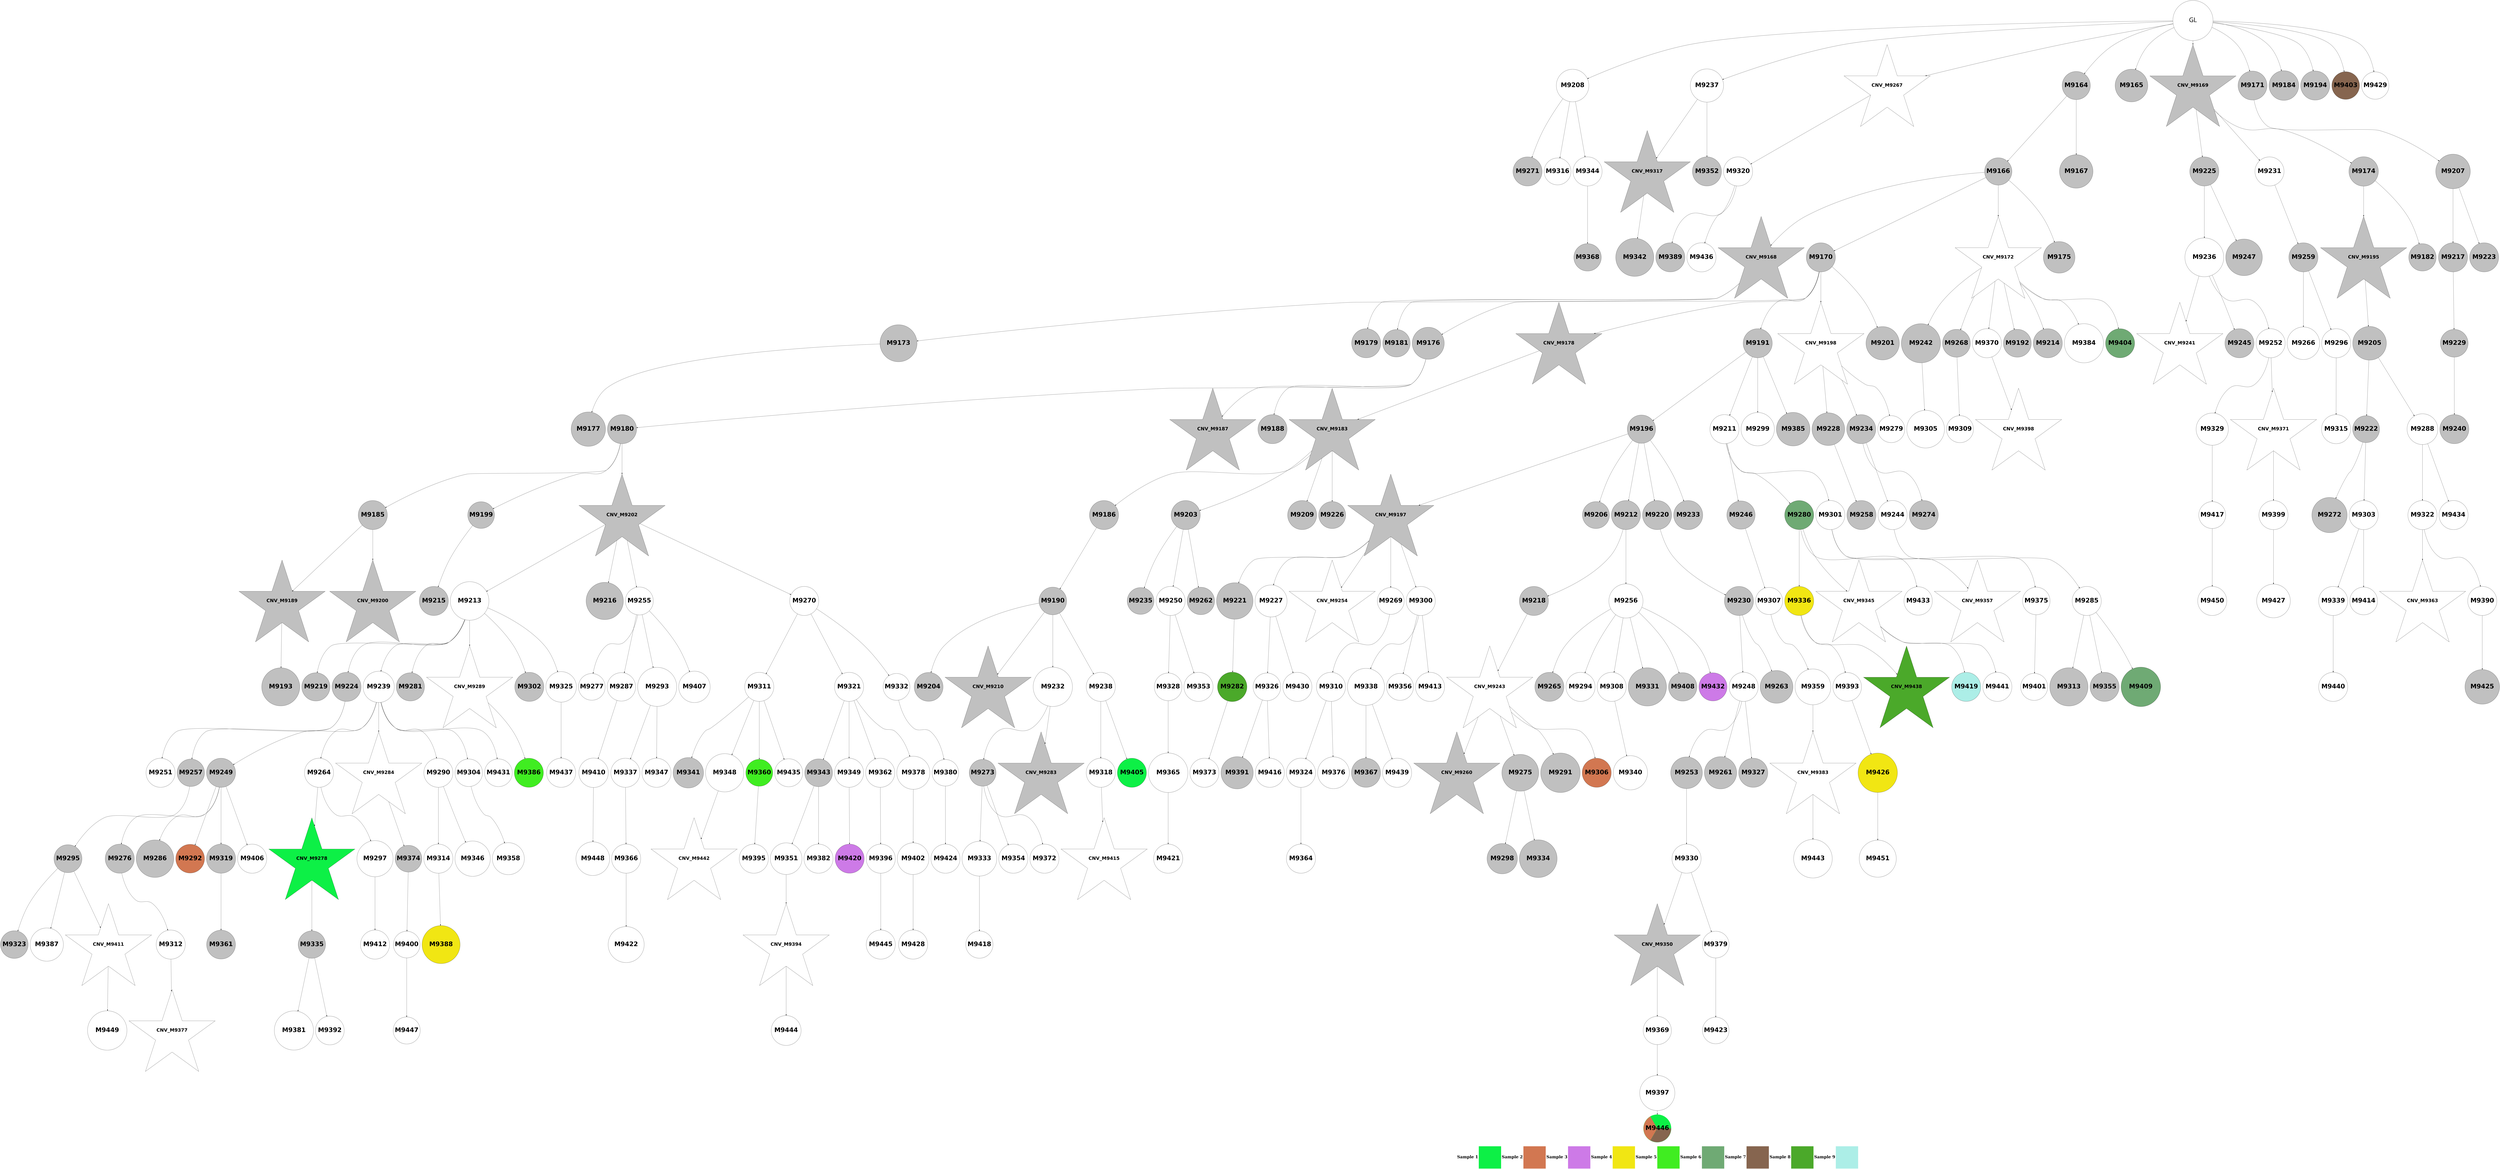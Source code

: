 digraph G { 
rankdir=TB;
9217 -> 9221;
9217 -> 9228;
9217 -> 9229;
9219 -> 9224;
9221 -> 9226;
9221 -> 9240;
9221 -> 9243;
9224 -> 9227;
9224 -> 9244;
9224 -> 9250;
9224 -> 9267;
9226 -> 9230;
9226 -> 9241;
9227 -> 9231;
9230 -> 9234;
9231 -> 9245;
9231 -> 9251;
9231 -> 9273;
9231 -> 9279;
9232 -> 9237;
9232 -> 9252;
9232 -> 9340;
9232 -> 9426;
9236 -> 9246;
9237 -> 9238;
9237 -> 9247;
9237 -> 9253;
9237 -> 9261;
9237 -> 9274;
9238 -> 9262;
9238 -> 9268;
9238 -> 9295;
9238 -> 9310;
9238 -> 9341;
9239 -> 9269;
9239 -> 9275;
9239 -> 9320;
9240 -> 9256;
9243 -> 9254;
9243 -> 9257;
9243 -> 9296;
9243 -> 9311;
9244 -> 9276;
9244 -> 9291;
9244 -> 9303;
9246 -> 9263;
9246 -> 9329;
9248 -> 9258;
9248 -> 9264;
9249 -> 9312;
9249 -> 9357;
9249 -> 9385;
9252 -> 9287;
9252 -> 9321;
9252 -> 9342;
9253 -> 9259;
9253 -> 9297;
9254 -> 9260;
9254 -> 9265;
9254 -> 9280;
9254 -> 9322;
9254 -> 9330;
9254 -> 9343;
9254 -> 9366;
9258 -> 9270;
9259 -> 9284;
9261 -> 9271;
9262 -> 9323;
9263 -> 9313;
9263 -> 9344;
9265 -> 9292;
9265 -> 9298;
9266 -> 9277;
9266 -> 9288;
9268 -> 9367;
9268 -> 9471;
9269 -> 9299;
9270 -> 9281;
9271 -> 9289;
9271 -> 9304;
9272 -> 9300;
9273 -> 9314;
9273 -> 9324;
9275 -> 9285;
9275 -> 9315;
9277 -> 9282;
9277 -> 9286;
9277 -> 9293;
9278 -> 9358;
9278 -> 9393;
9279 -> 9359;
9279 -> 9446;
9280 -> 9290;
9280 -> 9305;
9280 -> 9325;
9280 -> 9331;
9280 -> 9345;
9280 -> 9472;
9283 -> 9346;
9284 -> 9301;
9284 -> 9316;
9284 -> 9332;
9284 -> 9347;
9285 -> 9326;
9287 -> 9348;
9289 -> 9294;
9289 -> 9302;
9289 -> 9368;
9290 -> 9317;
9290 -> 9327;
9290 -> 9333;
9290 -> 9360;
9290 -> 9447;
9291 -> 9369;
9291 -> 9394;
9293 -> 9370;
9293 -> 9412;
9294 -> 9371;
9296 -> 9318;
9296 -> 9328;
9296 -> 9334;
9296 -> 9448;
9297 -> 9306;
9297 -> 9335;
9297 -> 9349;
9297 -> 9372;
9297 -> 9449;
9297 -> 9473;
9298 -> 9336;
9300 -> 9307;
9300 -> 9337;
9305 -> 9319;
9305 -> 9338;
9308 -> 9361;
9309 -> 9350;
9310 -> 9351;
9311 -> 9352;
9311 -> 9362;
9311 -> 9373;
9314 -> 9374;
9314 -> 9395;
9314 -> 9413;
9316 -> 9339;
9316 -> 9375;
9317 -> 9353;
9319 -> 9376;
9321 -> 9377;
9321 -> 9386;
9321 -> 9474;
9323 -> 9414;
9325 -> 9415;
9326 -> 9354;
9326 -> 9396;
9326 -> 9450;
9328 -> 9451;
9329 -> 9363;
9329 -> 9475;
9330 -> 9427;
9331 -> 9355;
9331 -> 9387;
9334 -> 9378;
9334 -> 9388;
9336 -> 9364;
9336 -> 9428;
9336 -> 9452;
9337 -> 9356;
9338 -> 9453;
9341 -> 9379;
9341 -> 9397;
9341 -> 9454;
9342 -> 9398;
9342 -> 9416;
9344 -> 9380;
9344 -> 9455;
9345 -> 9399;
9348 -> 9400;
9349 -> 9381;
9351 -> 9365;
9351 -> 9417;
9352 -> 9382;
9352 -> 9389;
9352 -> 9401;
9352 -> 9476;
9353 -> 9418;
9355 -> 9429;
9358 -> 9383;
9359 -> 9456;
9360 -> 9402;
9361 -> 9430;
9361 -> 9477;
9362 -> 9384;
9362 -> 9390;
9362 -> 9403;
9362 -> 9419;
9363 -> 9404;
9363 -> 9431;
9365 -> 9405;
9366 -> 9478;
9367 -> 9432;
9367 -> 9457;
9369 -> 9406;
9370 -> 9458;
9371 -> 9391;
9371 -> 9420;
9373 -> 9421;
9374 -> 9459;
9376 -> 9422;
9376 -> 9433;
9377 -> 9434;
9377 -> 9479;
9378 -> 9407;
9379 -> 9408;
9379 -> 9480;
9380 -> 9481;
9384 -> 9392;
9384 -> 9423;
9385 -> 9409;
9386 -> 9460;
9386 -> 9482;
9389 -> 9483;
9390 -> 9461;
9391 -> 9410;
9392 -> 9435;
9400 -> 9424;
9401 -> 9436;
9403 -> 9437;
9406 -> 9462;
9407 -> 9463;
9410 -> 9438;
9411 -> 9439;
9412 -> 9440;
9415 -> 9441;
9416 -> 9442;
9419 -> 9443;
9420 -> 9464;
9421 -> 9465;
9424 -> 9484;
9431 -> 9466;
9434 -> 9467;
9435 -> 9485;
9437 -> 9486;
9438 -> 9487;
9440 -> 9468;
9441 -> 9488;
9443 -> 9469;
9451 -> 9489;
9452 -> 9490;
9458 -> 9491;
9204 -> 9205;
9204 -> 9206;
9204 -> 9210;
9204 -> 9212;
9204 -> 9225;
9204 -> 9235;
9204 -> 9249;
9204 -> 9278;
9204 -> 9308;
9204 -> 9444;
9204 -> 9470;
9205 -> 9207;
9205 -> 9208;
9207 -> 9209;
9207 -> 9211;
9207 -> 9213;
9207 -> 9216;
9209 -> 9214;
9209 -> 9220;
9209 -> 9222;
9210 -> 9215;
9210 -> 9266;
9210 -> 9272;
9211 -> 9217;
9211 -> 9219;
9211 -> 9232;
9211 -> 9239;
9211 -> 9242;
9467 -> 9492;
9212 -> 9248;
9213 -> 9233;
9213 -> 9255;
9213 -> 9283;
9213 -> 9309;
9213 -> 9411;
9213 -> 9425;
9213 -> 9445;
9214 -> 9218;
9215 -> 9223;
9215 -> 9236;
9460 [shape=circle style=filled fillcolor="#aceee7" fontname="helvetica-bold" fontsize=56 label="M9419" width=1.65 height=2 ];
9490 [shape=circle style=filled fillcolor=white fontname="helvetica-bold" fontsize=56 label="M9449" width=4.9 height=2 ];
9247 [shape=circle style=filled fillcolor=grey fontname="helvetica-bold" fontsize=56 label="M9206" width=2.92 height=2 ];
9430 [shape=circle style=filled fillcolor=grey fontname="helvetica-bold" fontsize=56 label="M9389" width=1.47 height=2 ];
9338 [shape=circle style=filled fillcolor=white fontname="helvetica-bold" fontsize=56 label="M9297" width=4.5 height=2 ];
9361 [shape=circle style=filled fillcolor=white fontname="helvetica-bold" fontsize=56 label="M9320" width=0.46 height=2 ];
9300 [shape=circle style=filled fillcolor=grey fontname="helvetica-bold" fontsize=56 label="M9259" width=0.6 height=2 ];
9420 [shape=circle style=filled fillcolor=white fontname="helvetica-bold" fontsize=56 label="M9379" width=3.14 height=2 ];
9406 [shape=circle style=filled fillcolor=white fontname="helvetica-bold" fontsize=56 label="M9365" width=4.92 height=2 ];
9269 [shape=circle style=filled fillcolor=grey fontname="helvetica-bold" fontsize=56 label="M9228" width=4.07 height=2 ];
9366 [shape=circle style=filled fillcolor=white fontname="helvetica-bold" fontsize=56 label="M9325" width=3.81 height=2 ];
9416 [shape=circle style=filled fillcolor=white fontname="helvetica-bold" fontsize=56 label="M9375" width=2.54 height=2 ];
9259 [shape=circle style=filled fillcolor=grey fontname="helvetica-bold" fontsize=56 label="M9218" width=0.85 height=2 ];
9443 [shape=circle style=filled fillcolor=white fontname="helvetica-bold" fontsize=56 label="M9402" width=3.95 height=2 ];
9418 [shape=star style=filled fillcolor=white fontname="helvetica-bold" fontsize=42 label="CNV_M9377"];
9367 [shape=circle style=filled fillcolor=white fontname="helvetica-bold" fontsize=56 label="M9326" width=2.45 height=2 ];
9401 [shape=circle style=filled fillcolor="#40ed21" fontname="helvetica-bold" fontsize=56 label="M9360" width=2.93 height=2 ];
9442 [shape=circle style=filled fillcolor=white fontname="helvetica-bold" fontsize=56 label="M9401" width=2.84 height=2 ];
9476 [shape=circle style=filled fillcolor=white fontname="helvetica-bold" fontsize=56 label="M9435" width=2.32 height=2 ];
9445 [shape=circle style=filled fillcolor="#6faa74" fontname="helvetica-bold" fontsize=56 label="M9404" width=1.12 height=2 ];
9323 [shape=circle style=filled fillcolor="#4ba92a" fontname="helvetica-bold" fontsize=56 label="M9282" width=3.66 height=2 ];
9483 [shape=star style=filled fillcolor=white fontname="helvetica-bold" fontsize=42 label="CNV_M9442"];
9412 [shape=star style=filled fillcolor=white fontname="helvetica-bold" fontsize=42 label="CNV_M9371"];
9307 [shape=circle style=filled fillcolor=white fontname="helvetica-bold" fontsize=56 label="M9266" width=4.06 height=2 ];
9236 [shape=star style=filled fillcolor=grey fontname="helvetica-bold" fontsize=42 label="CNV_M9195"];
9387 [shape=circle style=filled fillcolor=white fontname="helvetica-bold" fontsize=56 label="M9346" width=4.4 height=2 ];
9363 [shape=circle style=filled fillcolor=white fontname="helvetica-bold" fontsize=56 label="M9322" width=1.56 height=2 ];
9274 [shape=circle style=filled fillcolor=grey fontname="helvetica-bold" fontsize=56 label="M9233" width=0.15 height=2 ];
9351 [shape=circle style=filled fillcolor=white fontname="helvetica-bold" fontsize=56 label="M9310" width=0.82 height=2 ];
9373 [shape=circle style=filled fillcolor=white fontname="helvetica-bold" fontsize=56 label="M9332" width=3.08 height=2 ];
9417 [shape=circle style=filled fillcolor=white fontname="helvetica-bold" fontsize=56 label="M9376" width=3.96 height=2 ];
9348 [shape=circle style=filled fillcolor=white fontname="helvetica-bold" fontsize=56 label="M9307" width=2.81 height=2 ];
9209 [shape=star style=filled fillcolor=grey fontname="helvetica-bold" fontsize=42 label="CNV_M9168"];
9254 [shape=circle style=filled fillcolor=white fontname="helvetica-bold" fontsize=56 label="M9213" width=4.8 height=2 ];
9347 [shape=circle style=filled fillcolor="#d27751" fontname="helvetica-bold" fontsize=56 label="M9306" width=1 height=2 ];
9368 [shape=circle style=filled fillcolor=grey fontname="helvetica-bold" fontsize=56 label="M9327" width=0.02 height=2 ];
9441 [shape=circle style=filled fillcolor=white fontname="helvetica-bold" fontsize=56 label="M9400" width=3.32 height=2 ];
9315 [shape=circle style=filled fillcolor=grey fontname="helvetica-bold" fontsize=56 label="M9274" width=0.39 height=2 ];
9322 [shape=circle style=filled fillcolor=grey fontname="helvetica-bold" fontsize=56 label="M9281" width=2.25 height=2 ];
9219 [shape=star style=filled fillcolor=grey fontname="helvetica-bold" fontsize=42 label="CNV_M9178"];
9454 [shape=circle style=filled fillcolor=white fontname="helvetica-bold" fontsize=56 label="M9413" width=1.2 height=2 ];
9261 [shape=circle style=filled fillcolor=grey fontname="helvetica-bold" fontsize=56 label="M9220" width=0.63 height=2 ];
9234 [shape=circle style=filled fillcolor=grey fontname="helvetica-bold" fontsize=56 label="M9193" width=4.74 height=2 ];
9370 [shape=circle style=filled fillcolor=white fontname="helvetica-bold" fontsize=56 label="M9329" width=4.02 height=2 ];
9424 [shape=star style=filled fillcolor=white fontname="helvetica-bold" fontsize=42 label="CNV_M9383"];
9214 [shape=circle style=filled fillcolor=grey fontname="helvetica-bold" fontsize=56 label="M9173" width=4.61 height=2 ];
9349 [shape=circle style=filled fillcolor=white fontname="helvetica-bold" fontsize=56 label="M9308" width=0.82 height=2 ];
9438 [shape=circle style=filled fillcolor=white fontname="helvetica-bold" fontsize=56 label="M9397" width=4.37 height=2 ];
9290 [shape=circle style=filled fillcolor=grey fontname="helvetica-bold" fontsize=56 label="M9249" width=0.67 height=2 ];
9257 [shape=circle style=filled fillcolor=grey fontname="helvetica-bold" fontsize=56 label="M9216" width=4.64 height=2 ];
9305 [shape=circle style=filled fillcolor=white fontname="helvetica-bold" fontsize=56 label="M9264" width=0.39 height=2 ];
9232 [shape=circle style=filled fillcolor=grey fontname="helvetica-bold" fontsize=56 label="M9191" width=0.19 height=2 ];
9409 [shape=circle style=filled fillcolor=grey fontname="helvetica-bold" fontsize=56 label="M9368" width=2.55 height=2 ];
9230 [shape=star style=filled fillcolor=grey fontname="helvetica-bold" fontsize=42 label="CNV_M9189"];
9462 [shape=circle style=filled fillcolor=white fontname="helvetica-bold" fontsize=56 label="M9421" width=0.09 height=2 ];
9281 [shape=circle style=filled fillcolor=grey fontname="helvetica-bold" fontsize=56 label="M9240" width=1.29 height=2 ];
9268 [shape=circle style=filled fillcolor=white fontname="helvetica-bold" fontsize=56 label="M9227" width=3.99 height=2 ];
9316 [shape=circle style=filled fillcolor=grey fontname="helvetica-bold" fontsize=56 label="M9275" width=4.58 height=2 ];
9332 [shape=circle style=filled fillcolor=grey fontname="helvetica-bold" fontsize=56 label="M9291" width=4.91 height=2 ];
9327 [shape=circle style=filled fillcolor=grey fontname="helvetica-bold" fontsize=56 label="M9286" width=4.66 height=2 ];
9400 [shape=circle style=filled fillcolor=white fontname="helvetica-bold" fontsize=56 label="M9359" width=4.46 height=2 ];
9385 [shape=circle style=filled fillcolor=white fontname="helvetica-bold" fontsize=56 label="M9344" width=0.24 height=2 ];
9381 [shape=circle style=filled fillcolor=white fontname="helvetica-bold" fontsize=56 label="M9340" width=4.26 height=2 ];
9216 [shape=circle style=filled fillcolor=grey fontname="helvetica-bold" fontsize=56 label="M9175" width=3.93 height=2 ];
9264 [shape=circle style=filled fillcolor=grey fontname="helvetica-bold" fontsize=56 label="M9223" width=1.62 height=2 ];
9228 [shape=star style=filled fillcolor=grey fontname="helvetica-bold" fontsize=42 label="CNV_M9187"];
9210 [shape=star style=filled fillcolor=grey fontname="helvetica-bold" fontsize=42 label="CNV_M9169"];
9260 [shape=circle style=filled fillcolor=grey fontname="helvetica-bold" fontsize=56 label="M9219" width=3.52 height=2 ];
9399 [shape=circle style=filled fillcolor=white fontname="helvetica-bold" fontsize=56 label="M9358" width=3.99 height=2 ];
9297 [shape=circle style=filled fillcolor=white fontname="helvetica-bold" fontsize=56 label="M9256" width=4.25 height=2 ];
9212 [shape=circle style=filled fillcolor=grey fontname="helvetica-bold" fontsize=56 label="M9171" width=2.03 height=2 ];
9467 [shape=circle style=filled fillcolor="#f1e613" fontname="helvetica-bold" fontsize=56 label="M9426" width=4.9 height=2 ];
9249 [shape=circle style=filled fillcolor=white fontname="helvetica-bold" fontsize=56 label="M9208" width=4.05 height=2 ];
9289 [shape=circle style=filled fillcolor=white fontname="helvetica-bold" fontsize=56 label="M9248" width=1.36 height=2 ];
9450 [shape=circle style=filled fillcolor="#6faa74" fontname="helvetica-bold" fontsize=56 label="M9409" width=4.92 height=2 ];
9464 [shape=circle style=filled fillcolor=white fontname="helvetica-bold" fontsize=56 label="M9423" width=3.28 height=2 ];
9362 [shape=circle style=filled fillcolor=white fontname="helvetica-bold" fontsize=56 label="M9321" width=0.32 height=2 ];
9329 [shape=circle style=filled fillcolor=white fontname="helvetica-bold" fontsize=56 label="M9288" width=3.83 height=2 ];
9298 [shape=circle style=filled fillcolor=grey fontname="helvetica-bold" fontsize=56 label="M9257" width=2.6 height=2 ];
9243 [shape=star style=filled fillcolor=grey fontname="helvetica-bold" fontsize=42 label="CNV_M9202"];
9461 [shape=circle style=filled fillcolor="#cd7ae7" fontname="helvetica-bold" fontsize=56 label="M9420" width=0.93 height=2 ];
9431 [shape=circle style=filled fillcolor=white fontname="helvetica-bold" fontsize=56 label="M9390" width=1.12 height=2 ];
9393 [shape=circle style=filled fillcolor=grey fontname="helvetica-bold" fontsize=56 label="M9352" width=1.2 height=2 ];
9317 [shape=circle style=filled fillcolor=grey fontname="helvetica-bold" fontsize=56 label="M9276" width=1.29 height=2 ];
9222 [shape=circle style=filled fillcolor=grey fontname="helvetica-bold" fontsize=56 label="M9181" width=3.41 height=2 ];
9352 [shape=circle style=filled fillcolor=white fontname="helvetica-bold" fontsize=56 label="M9311" width=0.95 height=2 ];
9364 [shape=circle style=filled fillcolor=grey fontname="helvetica-bold" fontsize=56 label="M9323" width=2.44 height=2 ];
9414 [shape=circle style=filled fillcolor=white fontname="helvetica-bold" fontsize=56 label="M9373" width=1.48 height=2 ];
9353 [shape=circle style=filled fillcolor=white fontname="helvetica-bold" fontsize=56 label="M9312" width=2 height=2 ];
9487 [shape=circle style=wedged color="#0df046:#d27751:#86654f" fontname="helvetica-bold" fontsize=56 label="M9446" width=2.46 height=2 ];
9374 [shape=circle style=filled fillcolor=white fontname="helvetica-bold" fontsize=56 label="M9333" width=4.34 height=2 ];
9288 [shape=circle style=filled fillcolor=grey fontname="helvetica-bold" fontsize=56 label="M9247" width=4.56 height=2 ];
9246 [shape=circle style=filled fillcolor=grey fontname="helvetica-bold" fontsize=56 label="M9205" width=4.2 height=2 ];
9434 [shape=circle style=filled fillcolor=white fontname="helvetica-bold" fontsize=56 label="M9393" width=2.13 height=2 ];
9334 [shape=circle style=filled fillcolor=white fontname="helvetica-bold" fontsize=56 label="M9293" width=4.86 height=2 ];
9492 [shape=circle style=filled fillcolor=white fontname="helvetica-bold" fontsize=56 label="M9451" width=4.61 height=2 ];
9452 [shape=star style=filled fillcolor=white fontname="helvetica-bold" fontsize=42 label="CNV_M9411"];
9394 [shape=circle style=filled fillcolor=white fontname="helvetica-bold" fontsize=56 label="M9353" width=1 height=2 ];
9468 [shape=circle style=filled fillcolor=white fontname="helvetica-bold" fontsize=56 label="M9427" width=4.19 height=2 ];
9465 [shape=circle style=filled fillcolor=white fontname="helvetica-bold" fontsize=56 label="M9424" width=0.59 height=2 ];
9480 [shape=circle style=filled fillcolor=white fontname="helvetica-bold" fontsize=56 label="M9439" width=1.95 height=2 ];
9324 [shape=star style=filled fillcolor=grey fontname="helvetica-bold" fontsize=42 label="CNV_M9283"];
9466 [shape=circle style=filled fillcolor=grey fontname="helvetica-bold" fontsize=56 label="M9425" width=4.3 height=2 ];
9482 [shape=circle style=filled fillcolor=white fontname="helvetica-bold" fontsize=56 label="M9441" width=0.66 height=2 ];
9421 [shape=circle style=filled fillcolor=white fontname="helvetica-bold" fontsize=56 label="M9380" width=3.3 height=2 ];
9309 [shape=circle style=filled fillcolor=grey fontname="helvetica-bold" fontsize=56 label="M9268" width=2.38 height=2 ];
9239 [shape=star style=filled fillcolor=white fontname="helvetica-bold" fontsize=42 label="CNV_M9198"];
9377 [shape=circle style=filled fillcolor="#f1e613" fontname="helvetica-bold" fontsize=56 label="M9336" width=1.88 height=2 ];
9286 [shape=circle style=filled fillcolor=grey fontname="helvetica-bold" fontsize=56 label="M9245" width=1.96 height=2 ];
9325 [shape=star style=filled fillcolor=white fontname="helvetica-bold" fontsize=42 label="CNV_M9284"];
9388 [shape=circle style=filled fillcolor=white fontname="helvetica-bold" fontsize=56 label="M9347" width=2 height=2 ];
9423 [shape=circle style=filled fillcolor=white fontname="helvetica-bold" fontsize=56 label="M9382" width=0.99 height=2 ];
9320 [shape=circle style=filled fillcolor=white fontname="helvetica-bold" fontsize=56 label="M9279" width=2.96 height=2 ];
9328 [shape=circle style=filled fillcolor=white fontname="helvetica-bold" fontsize=56 label="M9287" width=3.54 height=2 ];
9395 [shape=circle style=filled fillcolor=white fontname="helvetica-bold" fontsize=56 label="M9354" width=0.6 height=2 ];
9474 [shape=circle style=filled fillcolor=white fontname="helvetica-bold" fontsize=56 label="M9433" width=2.2 height=2 ];
9481 [shape=circle style=filled fillcolor=white fontname="helvetica-bold" fontsize=56 label="M9440" width=0.85 height=2 ];
9227 [shape=circle style=filled fillcolor=grey fontname="helvetica-bold" fontsize=56 label="M9186" width=2.02 height=2 ];
9244 [shape=circle style=filled fillcolor=grey fontname="helvetica-bold" fontsize=56 label="M9203" width=1 height=2 ];
9204 [label="GL" fontname="arial-bold" fontsize=56 width=5 height=5];
9310 [shape=circle style=filled fillcolor=white fontname="helvetica-bold" fontsize=56 label="M9269" width=3.01 height=2 ];
9357 [shape=circle style=filled fillcolor=white fontname="helvetica-bold" fontsize=56 label="M9316" width=2.95 height=2 ];
9386 [shape=star style=filled fillcolor=white fontname="helvetica-bold" fontsize=42 label="CNV_M9345"];
9472 [shape=circle style=filled fillcolor=white fontname="helvetica-bold" fontsize=56 label="M9431" width=2.46 height=2 ];
9303 [shape=circle style=filled fillcolor=grey fontname="helvetica-bold" fontsize=56 label="M9262" width=2.63 height=2 ];
9262 [shape=circle style=filled fillcolor=grey fontname="helvetica-bold" fontsize=56 label="M9221" width=4.54 height=2 ];
9221 [shape=circle style=filled fillcolor=grey fontname="helvetica-bold" fontsize=56 label="M9180" width=1.29 height=2 ];
9375 [shape=circle style=filled fillcolor=grey fontname="helvetica-bold" fontsize=56 label="M9334" width=4.7 height=2 ];
9439 [shape=star style=filled fillcolor=white fontname="helvetica-bold" fontsize=42 label="CNV_M9398"];
9475 [shape=circle style=filled fillcolor=white fontname="helvetica-bold" fontsize=56 label="M9434" width=1.81 height=2 ];
9267 [shape=circle style=filled fillcolor=grey fontname="helvetica-bold" fontsize=56 label="M9226" width=2.9 height=2 ];
9449 [shape=circle style=filled fillcolor=grey fontname="helvetica-bold" fontsize=56 label="M9408" width=2.2 height=2 ];
9360 [shape=circle style=filled fillcolor=grey fontname="helvetica-bold" fontsize=56 label="M9319" width=3.62 height=2 ];
9458 [shape=circle style=filled fillcolor=white fontname="helvetica-bold" fontsize=56 label="M9417" width=2.99 height=2 ];
9451 [shape=circle style=filled fillcolor=white fontname="helvetica-bold" fontsize=56 label="M9410" width=3.66 height=2 ];
9392 [shape=circle style=filled fillcolor=white fontname="helvetica-bold" fontsize=56 label="M9351" width=3.95 height=2 ];
9258 [shape=circle style=filled fillcolor=grey fontname="helvetica-bold" fontsize=56 label="M9217" width=1.5 height=2 ];
9240 [shape=circle style=filled fillcolor=grey fontname="helvetica-bold" fontsize=56 label="M9199" width=3.21 height=2 ];
9313 [shape=circle style=filled fillcolor=grey fontname="helvetica-bold" fontsize=56 label="M9272" width=4.39 height=2 ];
9477 [shape=circle style=filled fillcolor=white fontname="helvetica-bold" fontsize=56 label="M9436" width=0.28 height=2 ];
9215 [shape=circle style=filled fillcolor=grey fontname="helvetica-bold" fontsize=56 label="M9174" width=3.67 height=2 ];
9371 [shape=circle style=filled fillcolor=white fontname="helvetica-bold" fontsize=56 label="M9330" width=0.93 height=2 ];
9397 [shape=circle style=filled fillcolor=white fontname="helvetica-bold" fontsize=56 label="M9356" width=2.96 height=2 ];
9302 [shape=circle style=filled fillcolor=grey fontname="helvetica-bold" fontsize=56 label="M9261" width=4.02 height=2 ];
9235 [shape=circle style=filled fillcolor=grey fontname="helvetica-bold" fontsize=56 label="M9194" width=0.32 height=2 ];
9340 [shape=circle style=filled fillcolor=white fontname="helvetica-bold" fontsize=56 label="M9299" width=4.15 height=2 ];
9408 [shape=circle style=filled fillcolor=grey fontname="helvetica-bold" fontsize=56 label="M9367" width=0.45 height=2 ];
9335 [shape=circle style=filled fillcolor=white fontname="helvetica-bold" fontsize=56 label="M9294" width=1.56 height=2 ];
9331 [shape=circle style=filled fillcolor=white fontname="helvetica-bold" fontsize=56 label="M9290" width=0.97 height=2 ];
9356 [shape=circle style=filled fillcolor=white fontname="helvetica-bold" fontsize=56 label="M9315" width=1.2 height=2 ];
9266 [shape=circle style=filled fillcolor=grey fontname="helvetica-bold" fontsize=56 label="M9225" width=0.64 height=2 ];
9473 [shape=circle style=filled fillcolor="#cd7ae7" fontname="helvetica-bold" fontsize=56 label="M9432" width=2.28 height=2 ];
9425 [shape=circle style=filled fillcolor=white fontname="helvetica-bold" fontsize=56 label="M9384" width=4.88 height=2 ];
9346 [shape=circle style=filled fillcolor=white fontname="helvetica-bold" fontsize=56 label="M9305" width=4.7 height=2 ];
9217 [shape=circle style=filled fillcolor=grey fontname="helvetica-bold" fontsize=56 label="M9176" width=3.99 height=2 ];
9485 [shape=circle style=filled fillcolor=white fontname="helvetica-bold" fontsize=56 label="M9444" width=3.72 height=2 ];
9341 [shape=circle style=filled fillcolor=white fontname="helvetica-bold" fontsize=56 label="M9300" width=1.59 height=2 ];
9273 [shape=circle style=filled fillcolor=white fontname="helvetica-bold" fontsize=56 label="M9232" width=4.89 height=2 ];
9432 [shape=circle style=filled fillcolor=grey fontname="helvetica-bold" fontsize=56 label="M9391" width=4.02 height=2 ];
9457 [shape=circle style=filled fillcolor=white fontname="helvetica-bold" fontsize=56 label="M9416" width=1.62 height=2 ];
9369 [shape=circle style=filled fillcolor=white fontname="helvetica-bold" fontsize=56 label="M9328" width=3.45 height=2 ];
9380 [shape=circle style=filled fillcolor=white fontname="helvetica-bold" fontsize=56 label="M9339" width=0.23 height=2 ];
9275 [shape=circle style=filled fillcolor=grey fontname="helvetica-bold" fontsize=56 label="M9234" width=1.96 height=2 ];
9440 [shape=circle style=filled fillcolor=white fontname="helvetica-bold" fontsize=56 label="M9399" width=0.27 height=2 ];
9398 [shape=star style=filled fillcolor=white fontname="helvetica-bold" fontsize=42 label="CNV_M9357"];
9277 [shape=circle style=filled fillcolor=white fontname="helvetica-bold" fontsize=56 label="M9236" width=4.83 height=2 ];
9241 [shape=star style=filled fillcolor=grey fontname="helvetica-bold" fontsize=42 label="CNV_M9200"];
9389 [shape=circle style=filled fillcolor=white fontname="helvetica-bold" fontsize=56 label="M9348" width=4.77 height=2 ];
9413 [shape=circle style=filled fillcolor=white fontname="helvetica-bold" fontsize=56 label="M9372" width=1.17 height=2 ];
9280 [shape=circle style=filled fillcolor=white fontname="helvetica-bold" fontsize=56 label="M9239" width=3.89 height=2 ];
9291 [shape=circle style=filled fillcolor=white fontname="helvetica-bold" fontsize=56 label="M9250" width=0.74 height=2 ];
9378 [shape=circle style=filled fillcolor=white fontname="helvetica-bold" fontsize=56 label="M9337" width=0 height=2 ];
9326 [shape=circle style=filled fillcolor=white fontname="helvetica-bold" fontsize=56 label="M9285" width=1.21 height=2 ];
9237 [shape=circle style=filled fillcolor=grey fontname="helvetica-bold" fontsize=56 label="M9196" width=2.24 height=2 ];
9306 [shape=circle style=filled fillcolor=grey fontname="helvetica-bold" fontsize=56 label="M9265" width=1.78 height=2 ];
9213 [shape=star style=filled fillcolor=white fontname="helvetica-bold" fontsize=42 label="CNV_M9172"];
9365 [shape=circle style=filled fillcolor=white fontname="helvetica-bold" fontsize=56 label="M9324" width=3.64 height=2 ];
9411 [shape=circle style=filled fillcolor=white fontname="helvetica-bold" fontsize=56 label="M9370" width=1.15 height=2 ];
9330 [shape=star style=filled fillcolor=white fontname="helvetica-bold" fontsize=42 label="CNV_M9289"];
9250 [shape=circle style=filled fillcolor=grey fontname="helvetica-bold" fontsize=56 label="M9209" width=1.69 height=2 ];
9407 [shape=circle style=filled fillcolor=white fontname="helvetica-bold" fontsize=56 label="M9366" width=1.9 height=2 ];
9429 [shape=circle style=filled fillcolor="#f1e613" fontname="helvetica-bold" fontsize=56 label="M9388" width=4.74 height=2 ];
9404 [shape=star style=filled fillcolor=white fontname="helvetica-bold" fontsize=42 label="CNV_M9363"];
9224 [shape=star style=filled fillcolor=grey fontname="helvetica-bold" fontsize=42 label="CNV_M9183"];
9396 [shape=circle style=filled fillcolor=grey fontname="helvetica-bold" fontsize=56 label="M9355" width=0.97 height=2 ];
9208 [shape=circle style=filled fillcolor=grey fontname="helvetica-bold" fontsize=56 label="M9167" width=4.17 height=2 ];
9292 [shape=circle style=filled fillcolor=white fontname="helvetica-bold" fontsize=56 label="M9251" width=1.34 height=2 ];
9256 [shape=circle style=filled fillcolor=grey fontname="helvetica-bold" fontsize=56 label="M9215" width=0.35 height=2 ];
9446 [shape=circle style=filled fillcolor="#0df046" fontname="helvetica-bold" fontsize=56 label="M9405" width=0.74 height=2 ];
9333 [shape=circle style=filled fillcolor="#d27751" fontname="helvetica-bold" fontsize=56 label="M9292" width=2.1 height=2 ];
9233 [shape=circle style=filled fillcolor=grey fontname="helvetica-bold" fontsize=56 label="M9192" width=2.38 height=2 ];
9293 [shape=circle style=filled fillcolor=white fontname="helvetica-bold" fontsize=56 label="M9252" width=0.31 height=2 ];
9272 [shape=circle style=filled fillcolor=white fontname="helvetica-bold" fontsize=56 label="M9231" width=0.93 height=2 ];
9263 [shape=circle style=filled fillcolor=grey fontname="helvetica-bold" fontsize=56 label="M9222" width=2.95 height=2 ];
9339 [shape=circle style=filled fillcolor=grey fontname="helvetica-bold" fontsize=56 label="M9298" width=3.78 height=2 ];
9342 [shape=circle style=filled fillcolor=white fontname="helvetica-bold" fontsize=56 label="M9301" width=0.11 height=2 ];
9231 [shape=circle style=filled fillcolor=grey fontname="helvetica-bold" fontsize=56 label="M9190" width=2.45 height=2 ];
9453 [shape=circle style=filled fillcolor=white fontname="helvetica-bold" fontsize=56 label="M9412" width=1 height=2 ];
9402 [shape=circle style=filled fillcolor=grey fontname="helvetica-bold" fontsize=56 label="M9361" width=2.05 height=2 ];
9403 [shape=circle style=filled fillcolor=white fontname="helvetica-bold" fontsize=56 label="M9362" width=1.47 height=2 ];
9283 [shape=circle style=filled fillcolor=grey fontname="helvetica-bold" fontsize=56 label="M9242" width=4.87 height=2 ];
9220 [shape=circle style=filled fillcolor=grey fontname="helvetica-bold" fontsize=56 label="M9179" width=1.71 height=2 ];
9251 [shape=star style=filled fillcolor=grey fontname="helvetica-bold" fontsize=42 label="CNV_M9210"];
9479 [shape=star style=filled fillcolor="#4ba92a" fontname="helvetica-bold" fontsize=42 label="CNV_M9438"];
9486 [shape=circle style=filled fillcolor=white fontname="helvetica-bold" fontsize=56 label="M9445" width=0.05 height=2 ];
9270 [shape=circle style=filled fillcolor=grey fontname="helvetica-bold" fontsize=56 label="M9229" width=2.46 height=2 ];
9218 [shape=circle style=filled fillcolor=grey fontname="helvetica-bold" fontsize=56 label="M9177" width=4.28 height=2 ];
9345 [shape=circle style=filled fillcolor=white fontname="helvetica-bold" fontsize=56 label="M9304" width=2.53 height=2 ];
9448 [shape=circle style=filled fillcolor=white fontname="helvetica-bold" fontsize=56 label="M9407" width=3.91 height=2 ];
9354 [shape=circle style=filled fillcolor=grey fontname="helvetica-bold" fontsize=56 label="M9313" width=4.76 height=2 ];
9299 [shape=circle style=filled fillcolor=grey fontname="helvetica-bold" fontsize=56 label="M9258" width=0.58 height=2 ];
9410 [shape=circle style=filled fillcolor=white fontname="helvetica-bold" fontsize=56 label="M9369" width=3.51 height=2 ];
9206 [shape=circle style=filled fillcolor=grey fontname="helvetica-bold" fontsize=56 label="M9165" width=4.07 height=2 ];
9344 [shape=circle style=filled fillcolor=white fontname="helvetica-bold" fontsize=56 label="M9303" width=1 height=2 ];
9336 [shape=circle style=filled fillcolor=grey fontname="helvetica-bold" fontsize=56 label="M9295" width=2.33 height=2 ];
9384 [shape=circle style=filled fillcolor=grey fontname="helvetica-bold" fontsize=56 label="M9343" width=2.41 height=2 ];
9296 [shape=circle style=filled fillcolor=white fontname="helvetica-bold" fontsize=56 label="M9255" width=2.34 height=2 ];
9415 [shape=circle style=filled fillcolor=grey fontname="helvetica-bold" fontsize=56 label="M9374" width=3.21 height=2 ];
9390 [shape=circle style=filled fillcolor=white fontname="helvetica-bold" fontsize=56 label="M9349" width=1.34 height=2 ];
9455 [shape=circle style=filled fillcolor=white fontname="helvetica-bold" fontsize=56 label="M9414" width=2.46 height=2 ];
9253 [shape=circle style=filled fillcolor=grey fontname="helvetica-bold" fontsize=56 label="M9212" width=0.07 height=2 ];
9337 [shape=circle style=filled fillcolor=white fontname="helvetica-bold" fontsize=56 label="M9296" width=0.93 height=2 ];
9205 [shape=circle style=filled fillcolor=grey fontname="helvetica-bold" fontsize=56 label="M9164" width=2.25 height=2 ];
9428 [shape=circle style=filled fillcolor=white fontname="helvetica-bold" fontsize=56 label="M9387" width=4.14 height=2 ];
9426 [shape=circle style=filled fillcolor=grey fontname="helvetica-bold" fontsize=56 label="M9385" width=4.18 height=2 ];
9226 [shape=circle style=filled fillcolor=grey fontname="helvetica-bold" fontsize=56 label="M9185" width=1.34 height=2 ];
9255 [shape=circle style=filled fillcolor=grey fontname="helvetica-bold" fontsize=56 label="M9214" width=0.31 height=2 ];
9225 [shape=circle style=filled fillcolor=grey fontname="helvetica-bold" fontsize=56 label="M9184" width=3.69 height=2 ];
9276 [shape=circle style=filled fillcolor=grey fontname="helvetica-bold" fontsize=56 label="M9235" width=3.04 height=2 ];
9427 [shape=circle style=filled fillcolor="#40ed21" fontname="helvetica-bold" fontsize=56 label="M9386" width=0.89 height=2 ];
9469 [shape=circle style=filled fillcolor=white fontname="helvetica-bold" fontsize=56 label="M9428" width=2.02 height=2 ];
9321 [shape=circle style=filled fillcolor="#6faa74" fontname="helvetica-bold" fontsize=56 label="M9280" width=2.01 height=2 ];
9294 [shape=circle style=filled fillcolor=grey fontname="helvetica-bold" fontsize=56 label="M9253" width=3.94 height=2 ];
9252 [shape=circle style=filled fillcolor=white fontname="helvetica-bold" fontsize=56 label="M9211" width=0.9 height=2 ];
9478 [shape=circle style=filled fillcolor=white fontname="helvetica-bold" fontsize=56 label="M9437" width=1.91 height=2 ];
9422 [shape=circle style=filled fillcolor=white fontname="helvetica-bold" fontsize=56 label="M9381" width=4.87 height=2 ];
9295 [shape=star style=filled fillcolor=white fontname="helvetica-bold" fontsize=42 label="CNV_M9254"];
9372 [shape=circle style=filled fillcolor=grey fontname="helvetica-bold" fontsize=56 label="M9331" width=4.76 height=2 ];
9287 [shape=circle style=filled fillcolor=grey fontname="helvetica-bold" fontsize=56 label="M9246" width=2.24 height=2 ];
9242 [shape=circle style=filled fillcolor=grey fontname="helvetica-bold" fontsize=56 label="M9201" width=4.15 height=2 ];
9405 [shape=circle style=filled fillcolor=white fontname="helvetica-bold" fontsize=56 label="M9364" width=1.92 height=2 ];
9379 [shape=circle style=filled fillcolor=white fontname="helvetica-bold" fontsize=56 label="M9338" width=4.61 height=2 ];
9355 [shape=circle style=filled fillcolor=white fontname="helvetica-bold" fontsize=56 label="M9314" width=1.59 height=2 ];
9207 [shape=circle style=filled fillcolor=grey fontname="helvetica-bold" fontsize=56 label="M9166" width=3.4 height=2 ];
9433 [shape=circle style=filled fillcolor=white fontname="helvetica-bold" fontsize=56 label="M9392" width=2.1 height=2 ];
9484 [shape=circle style=filled fillcolor=white fontname="helvetica-bold" fontsize=56 label="M9443" width=4.81 height=2 ];
9238 [shape=star style=filled fillcolor=grey fontname="helvetica-bold" fontsize=42 label="CNV_M9197"];
9488 [shape=circle style=filled fillcolor=white fontname="helvetica-bold" fontsize=56 label="M9447" width=2.83 height=2 ];
9311 [shape=circle style=filled fillcolor=white fontname="helvetica-bold" fontsize=56 label="M9270" width=0.68 height=2 ];
9359 [shape=circle style=filled fillcolor=white fontname="helvetica-bold" fontsize=56 label="M9318" width=0.05 height=2 ];
9265 [shape=circle style=filled fillcolor=grey fontname="helvetica-bold" fontsize=56 label="M9224" width=0.27 height=2 ];
9358 [shape=star style=filled fillcolor=grey fontname="helvetica-bold" fontsize=42 label="CNV_M9317"];
9271 [shape=circle style=filled fillcolor=grey fontname="helvetica-bold" fontsize=56 label="M9230" width=1.89 height=2 ];
9419 [shape=circle style=filled fillcolor=white fontname="helvetica-bold" fontsize=56 label="M9378" width=4.12 height=2 ];
9229 [shape=circle style=filled fillcolor=grey fontname="helvetica-bold" fontsize=56 label="M9188" width=1.51 height=2 ];
9284 [shape=star style=filled fillcolor=white fontname="helvetica-bold" fontsize=42 label="CNV_M9243"];
9312 [shape=circle style=filled fillcolor=grey fontname="helvetica-bold" fontsize=56 label="M9271" width=0.11 height=2 ];
9471 [shape=circle style=filled fillcolor=white fontname="helvetica-bold" fontsize=56 label="M9430" width=1.83 height=2 ];
9319 [shape=star style=filled fillcolor="#0df046" fontname="helvetica-bold" fontsize=42 label="CNV_M9278"];
9318 [shape=circle style=filled fillcolor=white fontname="helvetica-bold" fontsize=56 label="M9277" width=3.15 height=2 ];
9248 [shape=circle style=filled fillcolor=grey fontname="helvetica-bold" fontsize=56 label="M9207" width=4.3 height=2 ];
9223 [shape=circle style=filled fillcolor=grey fontname="helvetica-bold" fontsize=56 label="M9182" width=2.61 height=2 ];
9314 [shape=circle style=filled fillcolor=grey fontname="helvetica-bold" fontsize=56 label="M9273" width=3.18 height=2 ];
9463 [shape=circle style=filled fillcolor=white fontname="helvetica-bold" fontsize=56 label="M9422" width=4.49 height=2 ];
9391 [shape=star style=filled fillcolor=grey fontname="helvetica-bold" fontsize=42 label="CNV_M9350"];
9308 [shape=star style=filled fillcolor=white fontname="helvetica-bold" fontsize=42 label="CNV_M9267"];
9285 [shape=circle style=filled fillcolor=white fontname="helvetica-bold" fontsize=56 label="M9244" width=0.59 height=2 ];
9470 [shape=circle style=filled fillcolor=white fontname="helvetica-bold" fontsize=56 label="M9429" width=2.61 height=2 ];
9304 [shape=circle style=filled fillcolor=grey fontname="helvetica-bold" fontsize=56 label="M9263" width=4.09 height=2 ];
9489 [shape=circle style=filled fillcolor=white fontname="helvetica-bold" fontsize=56 label="M9448" width=4.2 height=2 ];
9350 [shape=circle style=filled fillcolor=white fontname="helvetica-bold" fontsize=56 label="M9309" width=2.85 height=2 ];
9456 [shape=star style=filled fillcolor=white fontname="helvetica-bold" fontsize=42 label="CNV_M9415"];
9211 [shape=circle style=filled fillcolor=grey fontname="helvetica-bold" fontsize=56 label="M9170" width=0.22 height=2 ];
9278 [shape=circle style=filled fillcolor=white fontname="helvetica-bold" fontsize=56 label="M9237" width=4.14 height=2 ];
9447 [shape=circle style=filled fillcolor=white fontname="helvetica-bold" fontsize=56 label="M9406" width=0.44 height=2 ];
9376 [shape=circle style=filled fillcolor=grey fontname="helvetica-bold" fontsize=56 label="M9335" width=2.61 height=2 ];
9245 [shape=circle style=filled fillcolor=grey fontname="helvetica-bold" fontsize=56 label="M9204" width=2.07 height=2 ];
9491 [shape=circle style=filled fillcolor=white fontname="helvetica-bold" fontsize=56 label="M9450" width=1.72 height=2 ];
9282 [shape=star style=filled fillcolor=white fontname="helvetica-bold" fontsize=42 label="CNV_M9241"];
9279 [shape=circle style=filled fillcolor=white fontname="helvetica-bold" fontsize=56 label="M9238" width=1.99 height=2 ];
9343 [shape=circle style=filled fillcolor=grey fontname="helvetica-bold" fontsize=56 label="M9302" width=1.24 height=2 ];
9382 [shape=circle style=filled fillcolor=grey fontname="helvetica-bold" fontsize=56 label="M9341" width=3.79 height=2 ];
9436 [shape=circle style=filled fillcolor=white fontname="helvetica-bold" fontsize=56 label="M9395" width=1.87 height=2 ];
9383 [shape=circle style=filled fillcolor=grey fontname="helvetica-bold" fontsize=56 label="M9342" width=4.73 height=2 ];
9301 [shape=star style=filled fillcolor=grey fontname="helvetica-bold" fontsize=42 label="CNV_M9260"];
9444 [shape=circle style=filled fillcolor="#86654f" fontname="helvetica-bold" fontsize=56 label="M9403" width=2.44 height=2 ];
9437 [shape=circle style=filled fillcolor=white fontname="helvetica-bold" fontsize=56 label="M9396" width=1.59 height=2 ];
9435 [shape=star style=filled fillcolor=white fontname="helvetica-bold" fontsize=42 label="CNV_M9394"];
9459 [shape=circle style=filled fillcolor=white fontname="helvetica-bold" fontsize=56 label="M9418" width=2.68 height=2 ];
{rank=sink;
Legend[shape=none, margin=0, label=<<TABLE border="0" cellborder="0" cellspacing="0"> 
<TR><TD width="200" height="200" colspan="1"><FONT POINT-SIZE="36.0"><B>Sample 1</B></FONT></TD><TD width="200" height="200" colspan="1" BGCOLOR="#0df046"></TD>
<TD width="200" height="200" colspan="1"><FONT POINT-SIZE="36.0"><B>Sample 2</B></FONT></TD><TD width="200" height="200" colspan="1" BGCOLOR="#d27751"></TD>
<TD width="200" height="200" colspan="1"><FONT POINT-SIZE="36.0"><B>Sample 3</B></FONT></TD><TD width="200" height="200" colspan="1" BGCOLOR="#cd7ae7"></TD>
<TD width="200" height="200" colspan="1"><FONT POINT-SIZE="36.0"><B>Sample 4</B></FONT></TD><TD width="200" height="200" colspan="1" BGCOLOR="#f1e613"></TD>
<TD width="200" height="200" colspan="1"><FONT POINT-SIZE="36.0"><B>Sample 5</B></FONT></TD><TD width="200" height="200" colspan="1" BGCOLOR="#40ed21"></TD>
<TD width="200" height="200" colspan="1"><FONT POINT-SIZE="36.0"><B>Sample 6</B></FONT></TD><TD width="200" height="200" colspan="1" BGCOLOR="#6faa74"></TD>
<TD width="200" height="200" colspan="1"><FONT POINT-SIZE="36.0"><B>Sample 7</B></FONT></TD><TD width="200" height="200" colspan="1" BGCOLOR="#86654f"></TD>
<TD width="200" height="200" colspan="1"><FONT POINT-SIZE="36.0"><B>Sample 8</B></FONT></TD><TD width="200" height="200" colspan="1" BGCOLOR="#4ba92a"></TD>
<TD width="200" height="200" colspan="1"><FONT POINT-SIZE="36.0"><B>Sample 9</B></FONT></TD><TD width="200" height="200" colspan="1" BGCOLOR="#aceee7"></TD>
</TR></TABLE>>];
} 
}
